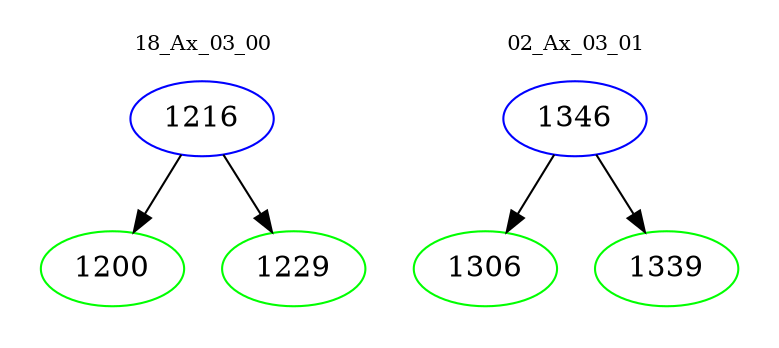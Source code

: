 digraph{
subgraph cluster_0 {
color = white
label = "18_Ax_03_00";
fontsize=10;
T0_1216 [label="1216", color="blue"]
T0_1216 -> T0_1200 [color="black"]
T0_1200 [label="1200", color="green"]
T0_1216 -> T0_1229 [color="black"]
T0_1229 [label="1229", color="green"]
}
subgraph cluster_1 {
color = white
label = "02_Ax_03_01";
fontsize=10;
T1_1346 [label="1346", color="blue"]
T1_1346 -> T1_1306 [color="black"]
T1_1306 [label="1306", color="green"]
T1_1346 -> T1_1339 [color="black"]
T1_1339 [label="1339", color="green"]
}
}
